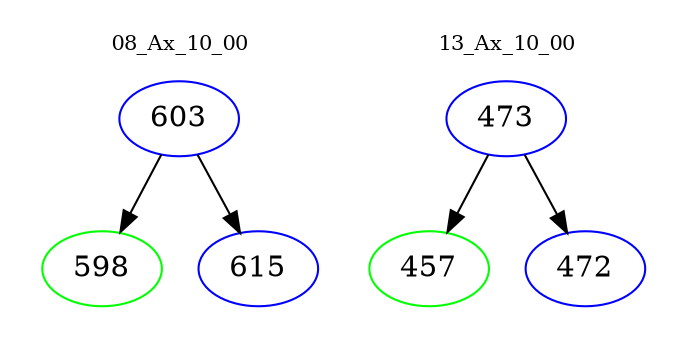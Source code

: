 digraph{
subgraph cluster_0 {
color = white
label = "08_Ax_10_00";
fontsize=10;
T0_603 [label="603", color="blue"]
T0_603 -> T0_598 [color="black"]
T0_598 [label="598", color="green"]
T0_603 -> T0_615 [color="black"]
T0_615 [label="615", color="blue"]
}
subgraph cluster_1 {
color = white
label = "13_Ax_10_00";
fontsize=10;
T1_473 [label="473", color="blue"]
T1_473 -> T1_457 [color="black"]
T1_457 [label="457", color="green"]
T1_473 -> T1_472 [color="black"]
T1_472 [label="472", color="blue"]
}
}
